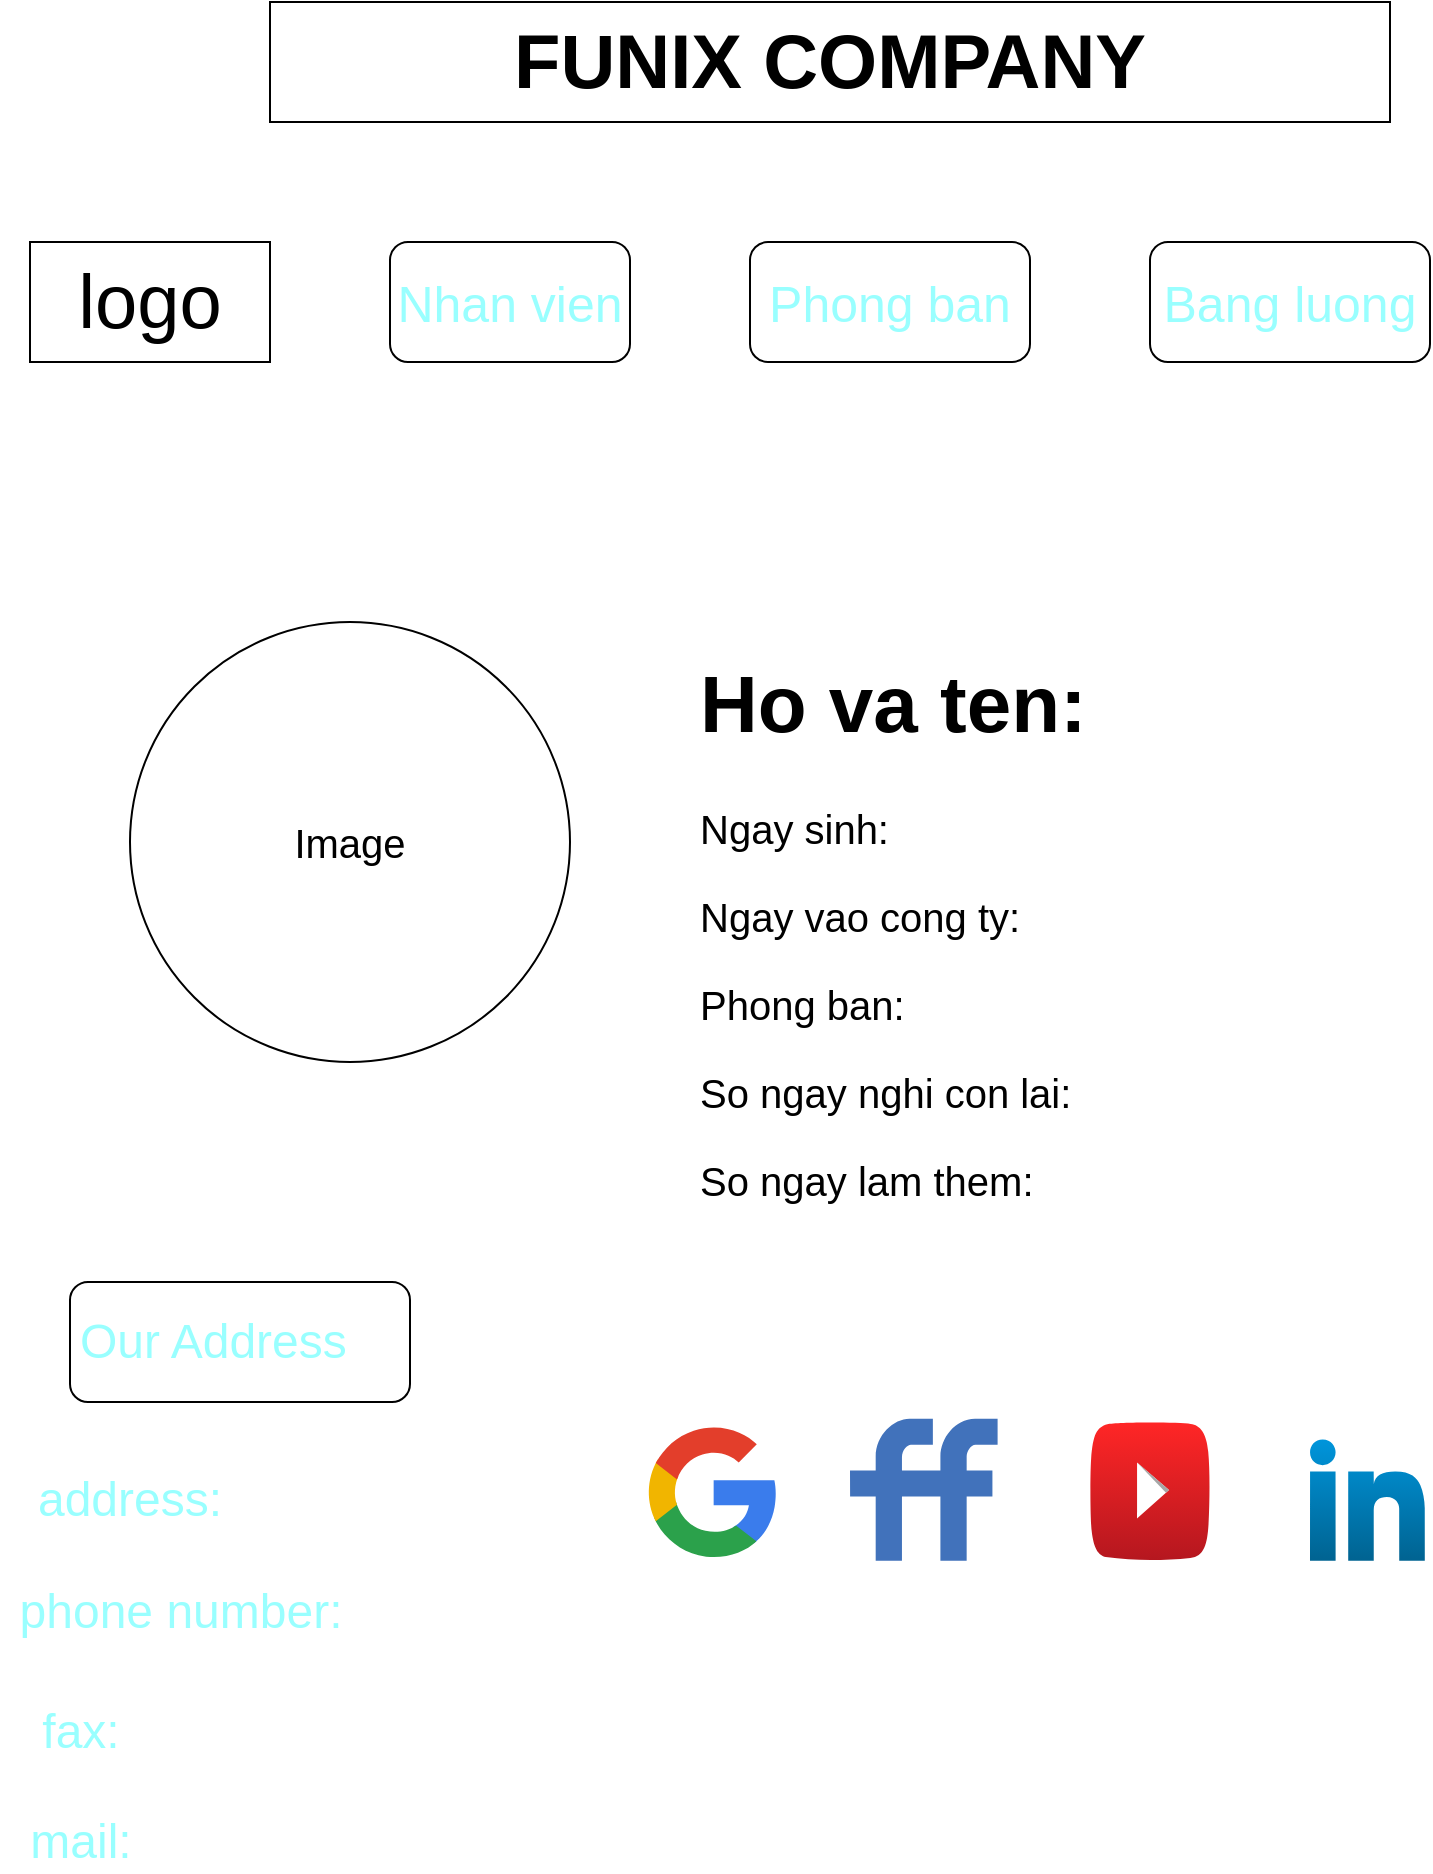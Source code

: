 <mxfile>
    <diagram id="vCiOJYhpJCHS9LeYzo8w" name="Page-1">
        <mxGraphModel dx="708" dy="412" grid="1" gridSize="10" guides="1" tooltips="1" connect="1" arrows="1" fold="1" page="1" pageScale="1" pageWidth="827" pageHeight="1169" math="0" shadow="0">
            <root>
                <mxCell id="0"/>
                <mxCell id="1" parent="0"/>
                <mxCell id="2" value="&lt;b&gt;&lt;font style=&quot;font-size: 38px&quot;&gt;FUNIX COMPANY&lt;/font&gt;&lt;/b&gt;" style="rounded=0;whiteSpace=wrap;html=1;" parent="1" vertex="1">
                    <mxGeometry x="160" y="20" width="560" height="60" as="geometry"/>
                </mxCell>
                <mxCell id="3" value="logo" style="rounded=0;whiteSpace=wrap;html=1;fontSize=38;" parent="1" vertex="1">
                    <mxGeometry x="40" y="140" width="120" height="60" as="geometry"/>
                </mxCell>
                <mxCell id="14" value="Nhan vien" style="rounded=1;whiteSpace=wrap;html=1;fontSize=25;fontColor=#99FFFF;" parent="1" vertex="1">
                    <mxGeometry x="220" y="140" width="120" height="60" as="geometry"/>
                </mxCell>
                <mxCell id="15" value="Phong ban" style="rounded=1;whiteSpace=wrap;html=1;fontSize=25;fontColor=#99FFFF;" parent="1" vertex="1">
                    <mxGeometry x="400" y="140" width="140" height="60" as="geometry"/>
                </mxCell>
                <mxCell id="16" value="Bang luong" style="rounded=1;whiteSpace=wrap;html=1;fontSize=25;fontColor=#99FFFF;" parent="1" vertex="1">
                    <mxGeometry x="600" y="140" width="140" height="60" as="geometry"/>
                </mxCell>
                <mxCell id="21" value="" style="dashed=0;outlineConnect=0;html=1;align=center;labelPosition=center;verticalLabelPosition=bottom;verticalAlign=top;shape=mxgraph.weblogos.google;fontSize=24;fontColor=#99FFFF;" parent="1" vertex="1">
                    <mxGeometry x="348" y="730" width="65.2" height="69.4" as="geometry"/>
                </mxCell>
                <mxCell id="22" value="" style="dashed=0;outlineConnect=0;html=1;align=center;labelPosition=center;verticalLabelPosition=bottom;verticalAlign=top;shape=mxgraph.weblogos.friendfeed;fillColor=#4172BB;fontSize=24;fontColor=#99FFFF;" parent="1" vertex="1">
                    <mxGeometry x="450" y="728.4" width="73.8" height="71" as="geometry"/>
                </mxCell>
                <mxCell id="24" value="" style="dashed=0;outlineConnect=0;html=1;align=center;labelPosition=center;verticalLabelPosition=bottom;verticalAlign=top;shape=mxgraph.weblogos.youtube_2;fillColor=#FF2626;gradientColor=#B5171F;fontSize=24;fontColor=#99FFFF;" parent="1" vertex="1">
                    <mxGeometry x="570" y="730" width="60" height="69.4" as="geometry"/>
                </mxCell>
                <mxCell id="26" value="" style="dashed=0;outlineConnect=0;html=1;align=center;labelPosition=center;verticalLabelPosition=bottom;verticalAlign=top;shape=mxgraph.weblogos.linkedin;fillColor=#0095DB;gradientColor=#006391;fontSize=24;fontColor=#99FFFF;" parent="1" vertex="1">
                    <mxGeometry x="680" y="738.8" width="57.4" height="60.6" as="geometry"/>
                </mxCell>
                <mxCell id="27" value="Our Address&lt;span style=&quot;white-space: pre&quot;&gt;&#9;&lt;/span&gt;" style="rounded=1;whiteSpace=wrap;html=1;fontSize=24;fontColor=#99FFFF;" parent="1" vertex="1">
                    <mxGeometry x="60" y="660" width="170" height="60" as="geometry"/>
                </mxCell>
                <mxCell id="35" value="address:" style="text;html=1;strokeColor=none;fillColor=none;align=center;verticalAlign=middle;whiteSpace=wrap;rounded=0;fontSize=24;fontColor=#99FFFF;" parent="1" vertex="1">
                    <mxGeometry x="60" y="754.1" width="60" height="30" as="geometry"/>
                </mxCell>
                <mxCell id="36" value="phone number:" style="text;html=1;align=center;verticalAlign=middle;resizable=0;points=[];autosize=1;strokeColor=none;fillColor=none;fontSize=24;fontColor=#99FFFF;" parent="1" vertex="1">
                    <mxGeometry x="25" y="810" width="180" height="30" as="geometry"/>
                </mxCell>
                <mxCell id="37" value="fax:" style="text;html=1;align=center;verticalAlign=middle;resizable=0;points=[];autosize=1;strokeColor=none;fillColor=none;fontSize=24;fontColor=#99FFFF;" parent="1" vertex="1">
                    <mxGeometry x="40" y="870" width="50" height="30" as="geometry"/>
                </mxCell>
                <mxCell id="38" value="mail:" style="text;html=1;align=center;verticalAlign=middle;resizable=0;points=[];autosize=1;strokeColor=none;fillColor=none;fontSize=24;fontColor=#99FFFF;" parent="1" vertex="1">
                    <mxGeometry x="30" y="925" width="70" height="30" as="geometry"/>
                </mxCell>
                <mxCell id="39" value="&lt;font style=&quot;font-size: 20px&quot;&gt;Image&lt;/font&gt;" style="ellipse;whiteSpace=wrap;html=1;aspect=fixed;" vertex="1" parent="1">
                    <mxGeometry x="90" y="330" width="220" height="220" as="geometry"/>
                </mxCell>
                <mxCell id="42" value="&lt;h1&gt;Ho va ten:&lt;/h1&gt;&lt;p&gt;Ngay sinh:&amp;nbsp;&lt;/p&gt;&lt;p&gt;Ngay vao cong ty:&lt;/p&gt;&lt;p&gt;Phong ban:&lt;/p&gt;&lt;p&gt;So ngay nghi con lai:&lt;/p&gt;&lt;p&gt;So ngay lam them:&lt;/p&gt;" style="text;html=1;strokeColor=none;fillColor=none;spacing=5;spacingTop=-20;whiteSpace=wrap;overflow=hidden;rounded=0;fontSize=20;" vertex="1" parent="1">
                    <mxGeometry x="370" y="330" width="370" height="310" as="geometry"/>
                </mxCell>
            </root>
        </mxGraphModel>
    </diagram>
</mxfile>